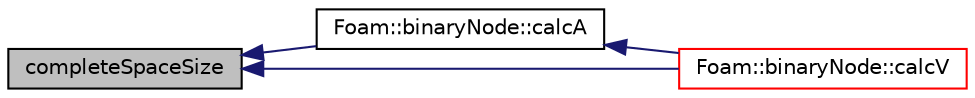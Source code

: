 digraph "completeSpaceSize"
{
  bgcolor="transparent";
  edge [fontname="Helvetica",fontsize="10",labelfontname="Helvetica",labelfontsize="10"];
  node [fontname="Helvetica",fontsize="10",shape=record];
  rankdir="LR";
  Node23 [label="completeSpaceSize",height=0.2,width=0.4,color="black", fillcolor="grey75", style="filled", fontcolor="black"];
  Node23 -> Node24 [dir="back",color="midnightblue",fontsize="10",style="solid",fontname="Helvetica"];
  Node24 [label="Foam::binaryNode::calcA",height=0.2,width=0.4,color="black",URL="$a31117.html#a9a2278bd7910f118118bf0fe02c70bd6",tooltip="Compute a the product v^T.phih, with phih = (phi0 + phiq)/2. "];
  Node24 -> Node25 [dir="back",color="midnightblue",fontsize="10",style="solid",fontname="Helvetica"];
  Node25 [label="Foam::binaryNode::calcV",height=0.2,width=0.4,color="red",URL="$a31117.html#aad53a71e03250bf96a88645614cdca4e",tooltip="Compute vector v: "];
  Node23 -> Node25 [dir="back",color="midnightblue",fontsize="10",style="solid",fontname="Helvetica"];
}
